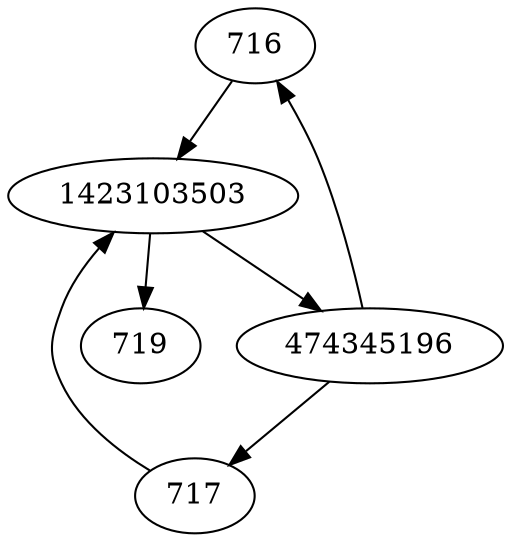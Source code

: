strict digraph  {
716;
474345196;
717;
1423103503;
719;
716 -> 1423103503;
474345196 -> 716;
474345196 -> 717;
717 -> 1423103503;
1423103503 -> 719;
1423103503 -> 474345196;
}
